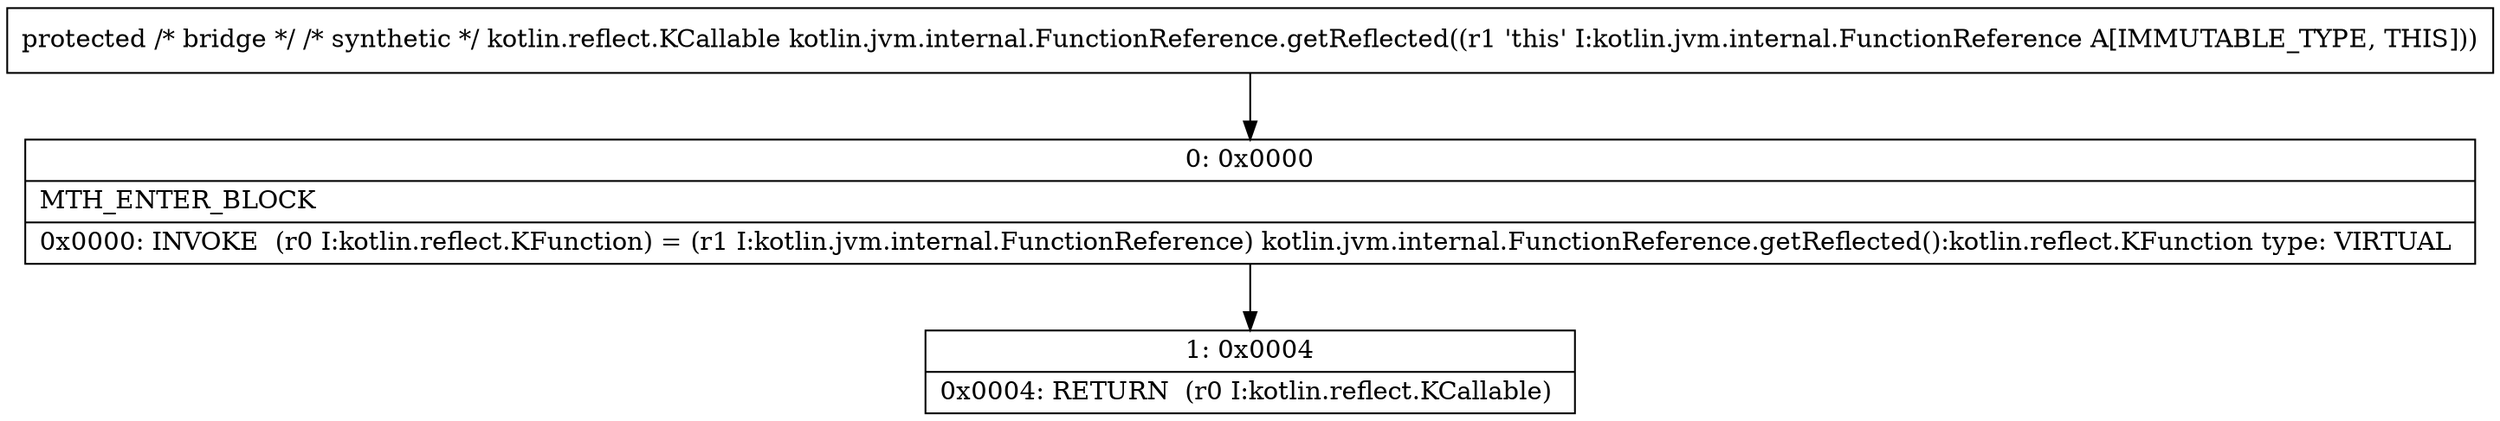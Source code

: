 digraph "CFG forkotlin.jvm.internal.FunctionReference.getReflected()Lkotlin\/reflect\/KCallable;" {
Node_0 [shape=record,label="{0\:\ 0x0000|MTH_ENTER_BLOCK\l|0x0000: INVOKE  (r0 I:kotlin.reflect.KFunction) = (r1 I:kotlin.jvm.internal.FunctionReference) kotlin.jvm.internal.FunctionReference.getReflected():kotlin.reflect.KFunction type: VIRTUAL \l}"];
Node_1 [shape=record,label="{1\:\ 0x0004|0x0004: RETURN  (r0 I:kotlin.reflect.KCallable) \l}"];
MethodNode[shape=record,label="{protected \/* bridge *\/ \/* synthetic *\/ kotlin.reflect.KCallable kotlin.jvm.internal.FunctionReference.getReflected((r1 'this' I:kotlin.jvm.internal.FunctionReference A[IMMUTABLE_TYPE, THIS])) }"];
MethodNode -> Node_0;
Node_0 -> Node_1;
}

